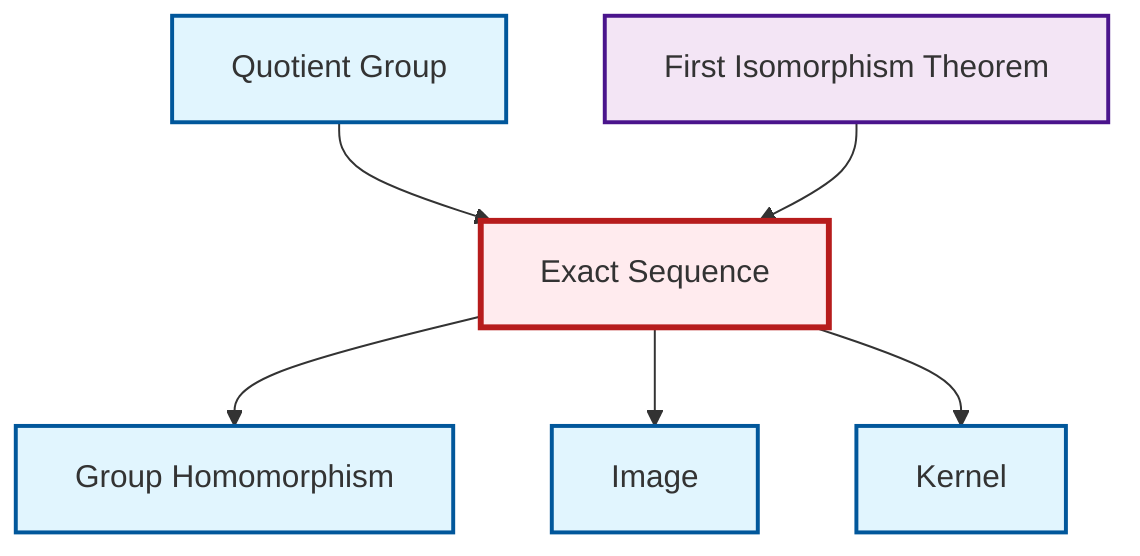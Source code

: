 graph TD
    classDef definition fill:#e1f5fe,stroke:#01579b,stroke-width:2px
    classDef theorem fill:#f3e5f5,stroke:#4a148c,stroke-width:2px
    classDef axiom fill:#fff3e0,stroke:#e65100,stroke-width:2px
    classDef example fill:#e8f5e9,stroke:#1b5e20,stroke-width:2px
    classDef current fill:#ffebee,stroke:#b71c1c,stroke-width:3px
    def-homomorphism["Group Homomorphism"]:::definition
    def-exact-sequence["Exact Sequence"]:::definition
    def-kernel["Kernel"]:::definition
    def-image["Image"]:::definition
    def-quotient-group["Quotient Group"]:::definition
    thm-first-isomorphism["First Isomorphism Theorem"]:::theorem
    def-exact-sequence --> def-homomorphism
    def-exact-sequence --> def-image
    def-quotient-group --> def-exact-sequence
    def-exact-sequence --> def-kernel
    thm-first-isomorphism --> def-exact-sequence
    class def-exact-sequence current